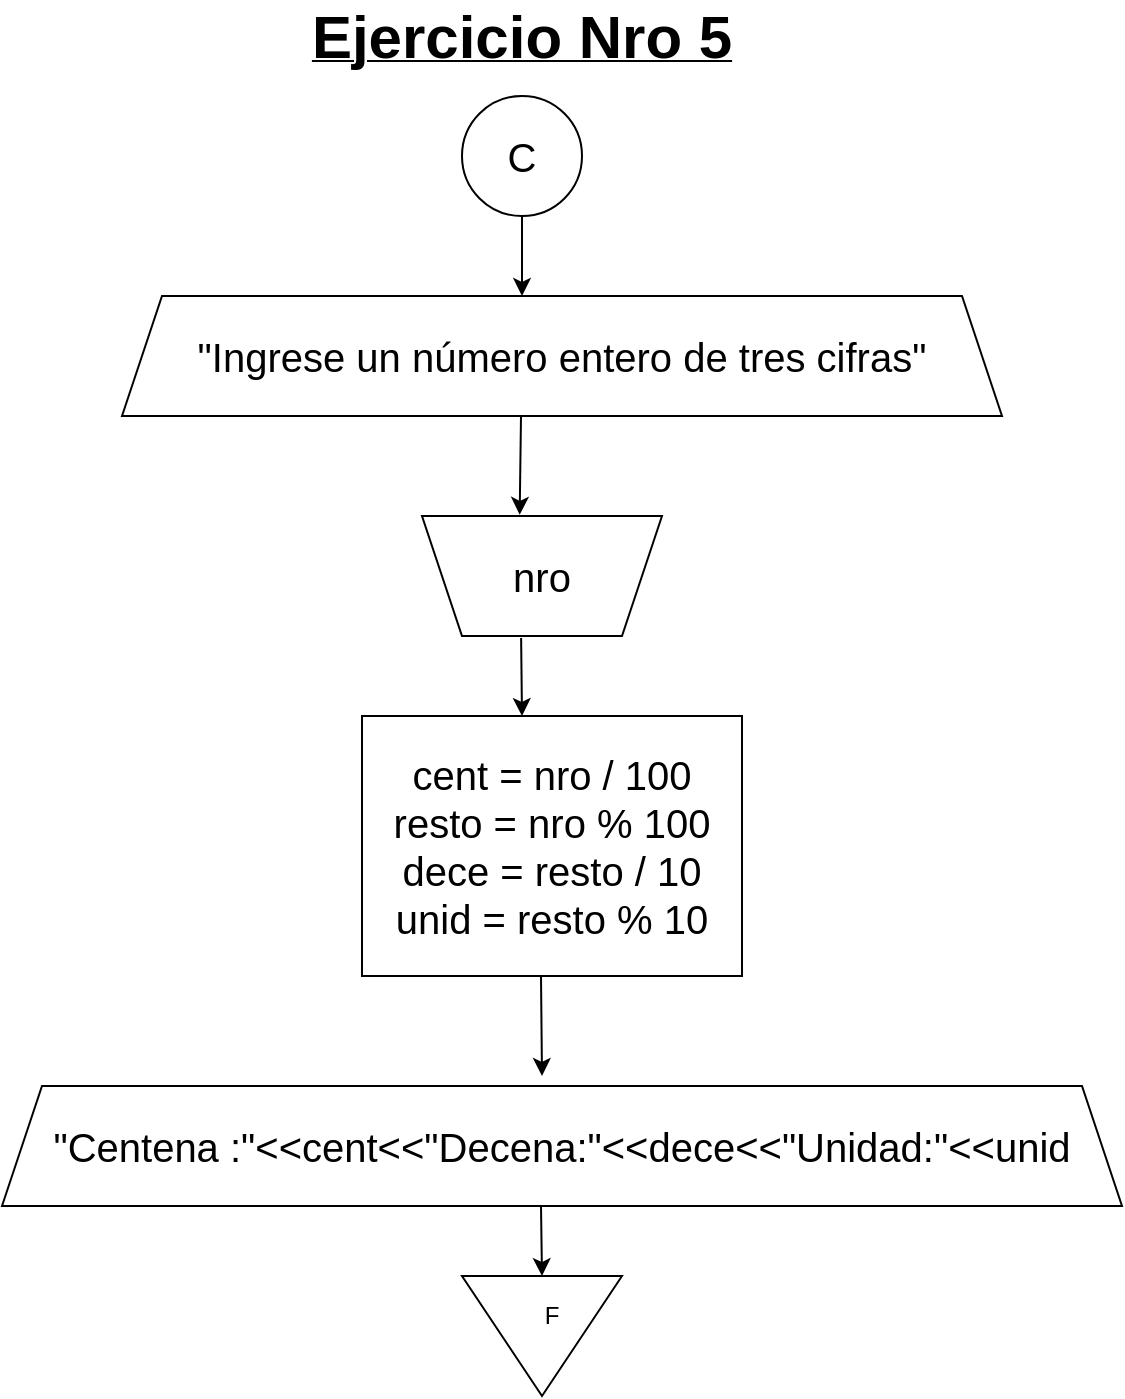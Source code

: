 <mxfile version="14.7.2" type="device"><diagram id="-msLFiQtraXGBnR9vgMQ" name="Page-1"><mxGraphModel dx="1483" dy="783" grid="1" gridSize="10" guides="1" tooltips="1" connect="1" arrows="1" fold="1" page="1" pageScale="1" pageWidth="827" pageHeight="1169" math="0" shadow="0"><root><mxCell id="0"/><mxCell id="1" parent="0"/><mxCell id="7vBe_Hyxd5LBoKO8wXzP-1" value="&lt;font style=&quot;font-size: 20px&quot;&gt;C&lt;/font&gt;" style="ellipse;whiteSpace=wrap;html=1;aspect=fixed;" vertex="1" parent="1"><mxGeometry x="310" y="60" width="60" height="60" as="geometry"/></mxCell><mxCell id="7vBe_Hyxd5LBoKO8wXzP-2" value="&lt;u&gt;&lt;b&gt;&lt;font style=&quot;font-size: 30px&quot;&gt;Ejercicio Nro 5&lt;/font&gt;&lt;/b&gt;&lt;/u&gt;" style="text;html=1;strokeColor=none;fillColor=none;align=center;verticalAlign=middle;whiteSpace=wrap;rounded=0;" vertex="1" parent="1"><mxGeometry x="230" y="20" width="220" height="20" as="geometry"/></mxCell><mxCell id="7vBe_Hyxd5LBoKO8wXzP-4" value="&lt;font style=&quot;font-size: 20px&quot;&gt;&quot;Ingrese un número entero de tres cifras&quot;&lt;/font&gt;" style="shape=trapezoid;perimeter=trapezoidPerimeter;whiteSpace=wrap;html=1;fixedSize=1;" vertex="1" parent="1"><mxGeometry x="140" y="160" width="440" height="60" as="geometry"/></mxCell><mxCell id="7vBe_Hyxd5LBoKO8wXzP-5" value="" style="endArrow=classic;html=1;exitX=0.5;exitY=1;exitDx=0;exitDy=0;" edge="1" parent="1" source="7vBe_Hyxd5LBoKO8wXzP-1"><mxGeometry width="50" height="50" relative="1" as="geometry"><mxPoint x="390" y="240" as="sourcePoint"/><mxPoint x="340" y="160" as="targetPoint"/></mxGeometry></mxCell><mxCell id="7vBe_Hyxd5LBoKO8wXzP-6" value="" style="shape=trapezoid;perimeter=trapezoidPerimeter;whiteSpace=wrap;html=1;fixedSize=1;rotation=-180;" vertex="1" parent="1"><mxGeometry x="290" y="270" width="120" height="60" as="geometry"/></mxCell><mxCell id="7vBe_Hyxd5LBoKO8wXzP-7" value="&lt;font style=&quot;font-size: 20px&quot;&gt;nro&lt;/font&gt;" style="text;html=1;strokeColor=none;fillColor=none;align=center;verticalAlign=middle;whiteSpace=wrap;rounded=0;" vertex="1" parent="1"><mxGeometry x="330" y="290" width="40" height="20" as="geometry"/></mxCell><mxCell id="7vBe_Hyxd5LBoKO8wXzP-8" value="" style="endArrow=classic;html=1;exitX=0.5;exitY=1;exitDx=0;exitDy=0;entryX=0.593;entryY=1.01;entryDx=0;entryDy=0;entryPerimeter=0;" edge="1" parent="1" target="7vBe_Hyxd5LBoKO8wXzP-6"><mxGeometry width="50" height="50" relative="1" as="geometry"><mxPoint x="339.5" y="220" as="sourcePoint"/><mxPoint x="339.5" y="260" as="targetPoint"/></mxGeometry></mxCell><mxCell id="7vBe_Hyxd5LBoKO8wXzP-9" value="&lt;font style=&quot;font-size: 20px&quot;&gt;cent = nro / 100&lt;br&gt;resto = nro % 100&lt;br&gt;dece = resto / 10&lt;br&gt;unid = resto % 10&lt;br&gt;&lt;/font&gt;" style="rounded=0;whiteSpace=wrap;html=1;" vertex="1" parent="1"><mxGeometry x="260" y="370" width="190" height="130" as="geometry"/></mxCell><mxCell id="7vBe_Hyxd5LBoKO8wXzP-10" value="" style="endArrow=classic;html=1;exitX=0.587;exitY=-0.017;exitDx=0;exitDy=0;exitPerimeter=0;" edge="1" parent="1" source="7vBe_Hyxd5LBoKO8wXzP-6"><mxGeometry width="50" height="50" relative="1" as="geometry"><mxPoint x="340.16" y="340" as="sourcePoint"/><mxPoint x="340" y="370" as="targetPoint"/></mxGeometry></mxCell><mxCell id="7vBe_Hyxd5LBoKO8wXzP-11" value="&lt;font style=&quot;font-size: 20px&quot;&gt;&quot;Centena :&quot;&amp;lt;&amp;lt;cent&amp;lt;&amp;lt;&quot;Decena:&quot;&amp;lt;&amp;lt;dece&amp;lt;&amp;lt;&quot;Unidad:&quot;&amp;lt;&amp;lt;unid&lt;/font&gt;" style="shape=trapezoid;perimeter=trapezoidPerimeter;whiteSpace=wrap;html=1;fixedSize=1;" vertex="1" parent="1"><mxGeometry x="80" y="555" width="560" height="60" as="geometry"/></mxCell><mxCell id="7vBe_Hyxd5LBoKO8wXzP-12" value="" style="endArrow=classic;html=1;exitX=0.587;exitY=-0.017;exitDx=0;exitDy=0;exitPerimeter=0;" edge="1" parent="1"><mxGeometry width="50" height="50" relative="1" as="geometry"><mxPoint x="349.5" y="500" as="sourcePoint"/><mxPoint x="350" y="550" as="targetPoint"/></mxGeometry></mxCell><mxCell id="7vBe_Hyxd5LBoKO8wXzP-13" value="" style="triangle;whiteSpace=wrap;html=1;rotation=90;" vertex="1" parent="1"><mxGeometry x="320" y="640" width="60" height="80" as="geometry"/></mxCell><mxCell id="7vBe_Hyxd5LBoKO8wXzP-14" value="F" style="text;html=1;strokeColor=none;fillColor=none;align=center;verticalAlign=middle;whiteSpace=wrap;rounded=0;" vertex="1" parent="1"><mxGeometry x="335" y="660" width="40" height="20" as="geometry"/></mxCell><mxCell id="7vBe_Hyxd5LBoKO8wXzP-15" value="" style="endArrow=classic;html=1;exitX=0.587;exitY=-0.017;exitDx=0;exitDy=0;exitPerimeter=0;" edge="1" parent="1"><mxGeometry width="50" height="50" relative="1" as="geometry"><mxPoint x="349.5" y="615" as="sourcePoint"/><mxPoint x="350" y="650" as="targetPoint"/></mxGeometry></mxCell></root></mxGraphModel></diagram></mxfile>